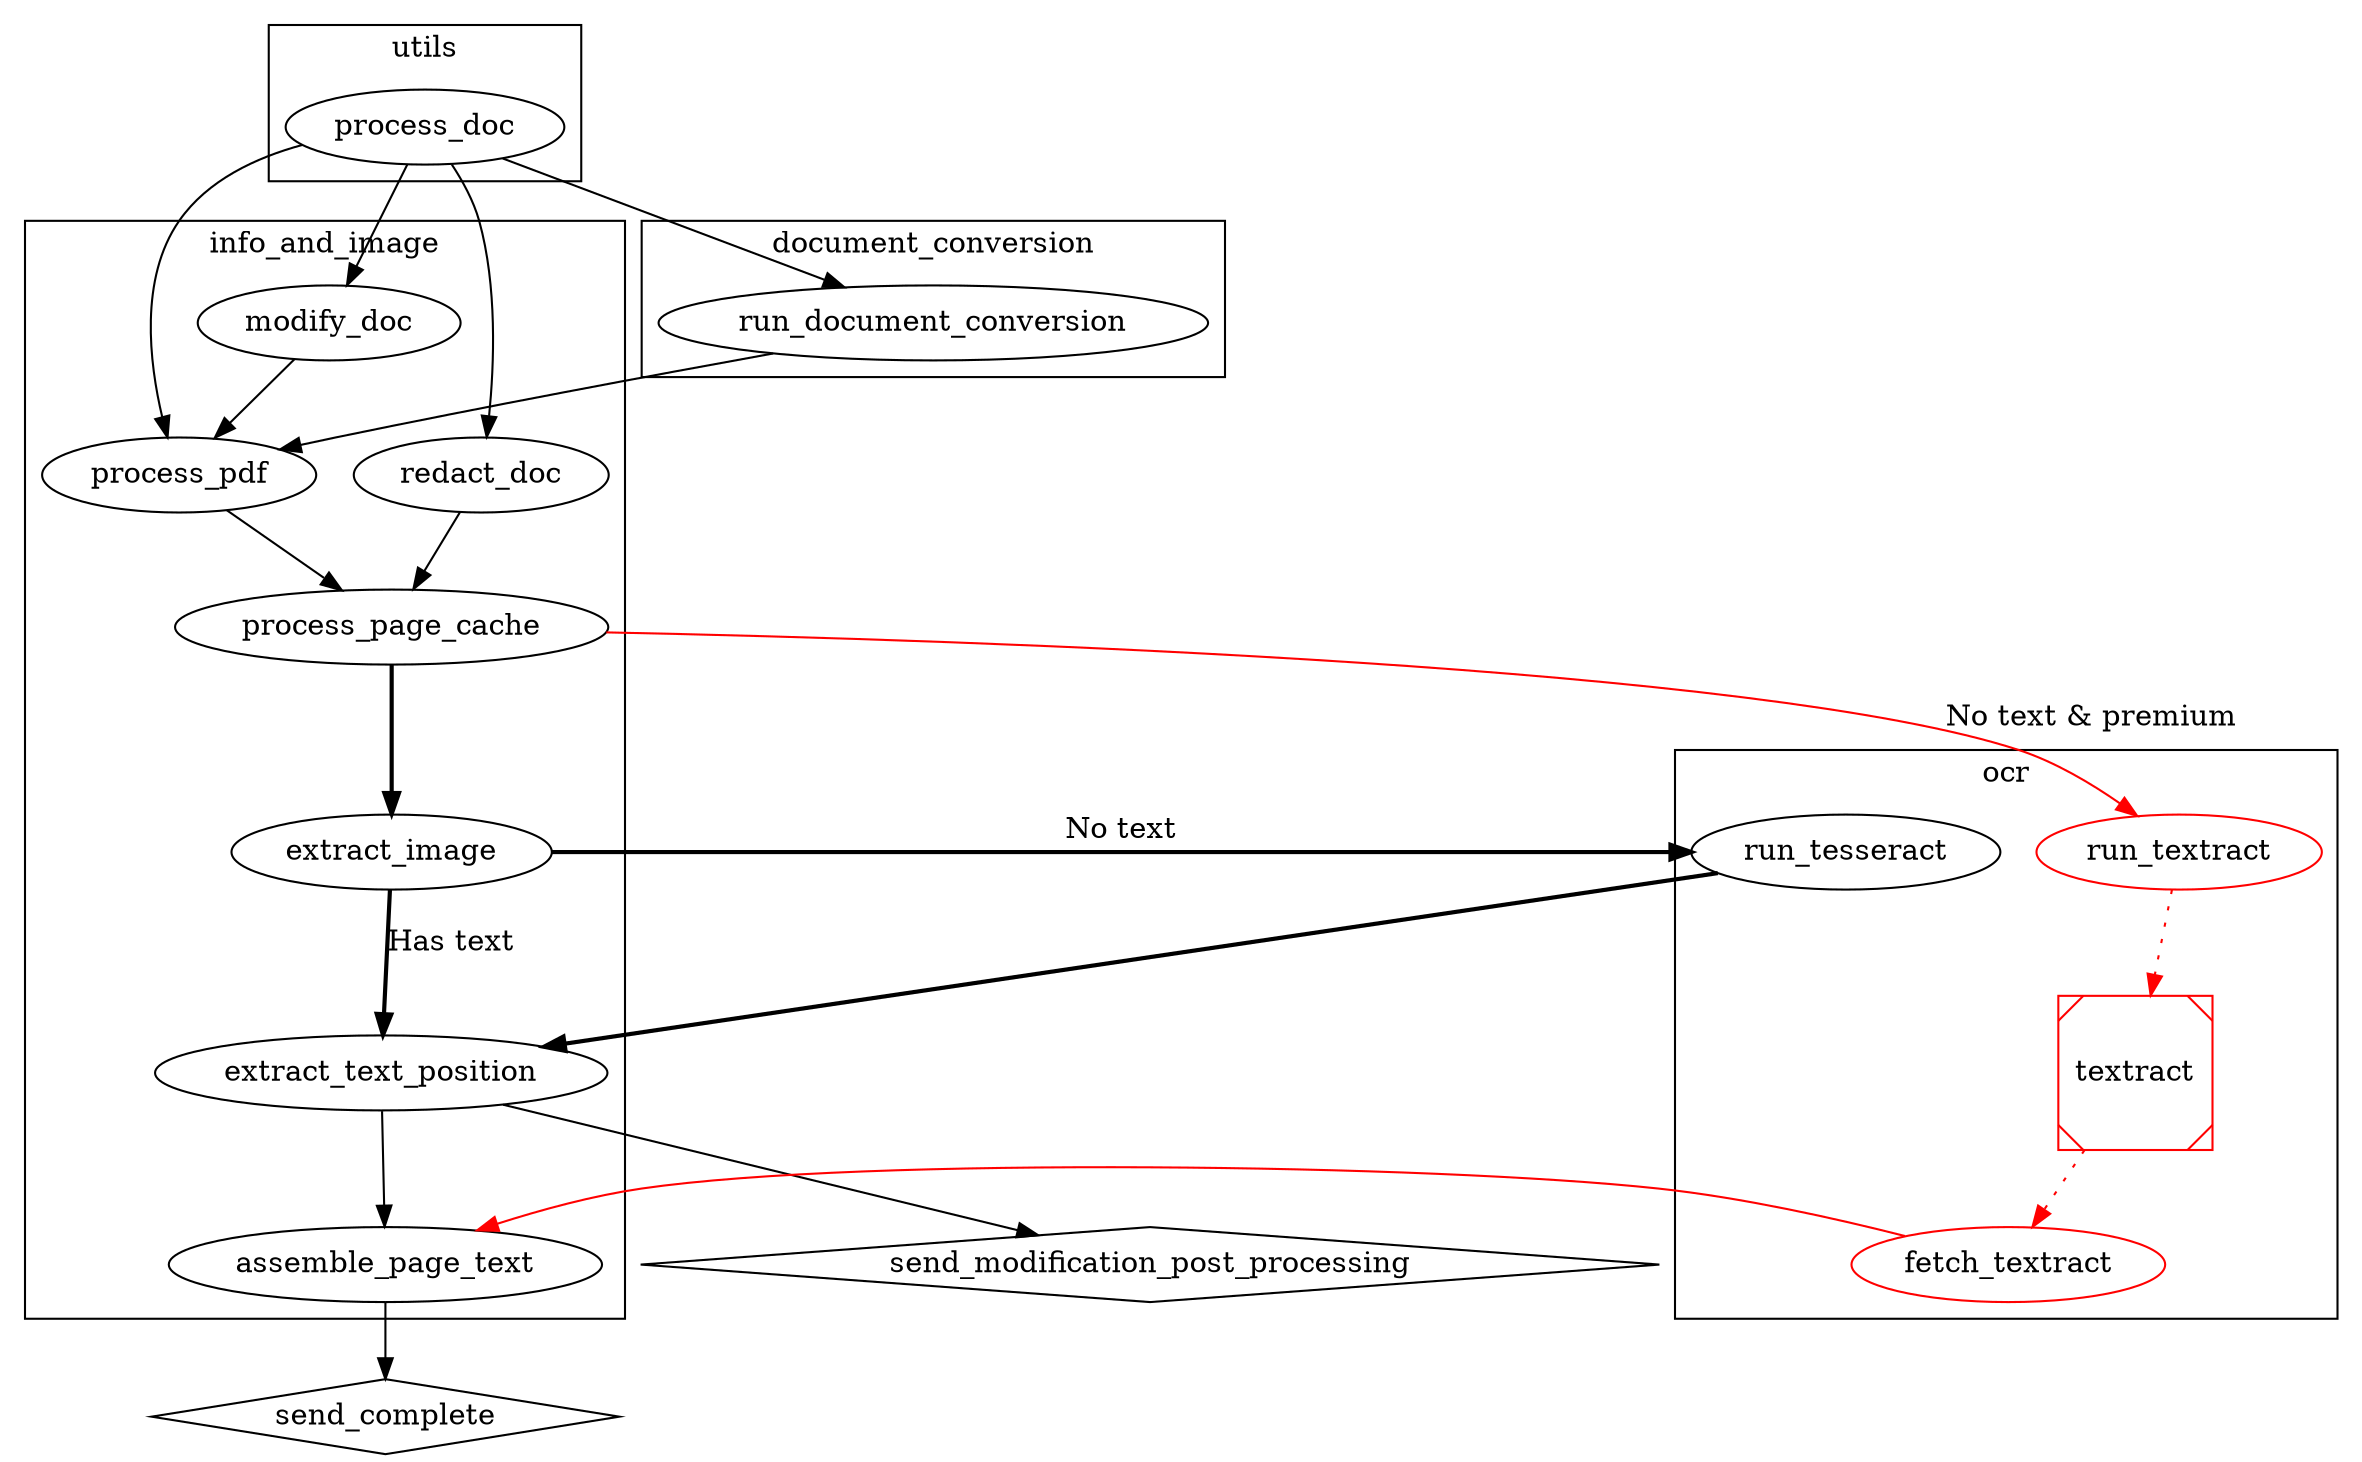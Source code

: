 
digraph Lambda {

    subgraph cluster_ii {
        process_pdf -> process_page_cache;
        process_page_cache -> extract_image [style="bold"];
        extract_image -> extract_text_position [label="Has text", style="bold"];
        extract_text_position -> assemble_page_text;
        redact_doc -> process_page_cache;
        modify_doc -> process_pdf;
        label = "info_and_image";
    }

    send_complete [shape="diamond"];
    assemble_page_text -> send_complete;

    send_modification_post_processing [shape="diamond"];
    extract_text_position -> send_modification_post_processing;

    subgraph cluster_ocr {
        run_tesseract -> extract_text_position [style="bold"];
        run_textract [color="red"];
        textract [shape="Msquare", color="red"];
        fetch_textract [color="red"];
        run_textract -> textract -> fetch_textract [style="dotted", color="red"];
        fetch_textract -> assemble_page_text [color="red"];
        label = "ocr";
    }

    extract_image -> run_tesseract [label="No text", style="bold"];
    process_page_cache -> run_textract [label="No text & premium", color="red"];

    subgraph cluster_doc_conv {
        run_document_conversion -> process_pdf;
        label = "document_conversion";
    }

    subgraph cluster_utils {
        process_doc -> {
            process_pdf
            run_document_conversion
            redact_doc
            modify_doc
        };
        label = "utils";
    }
}
